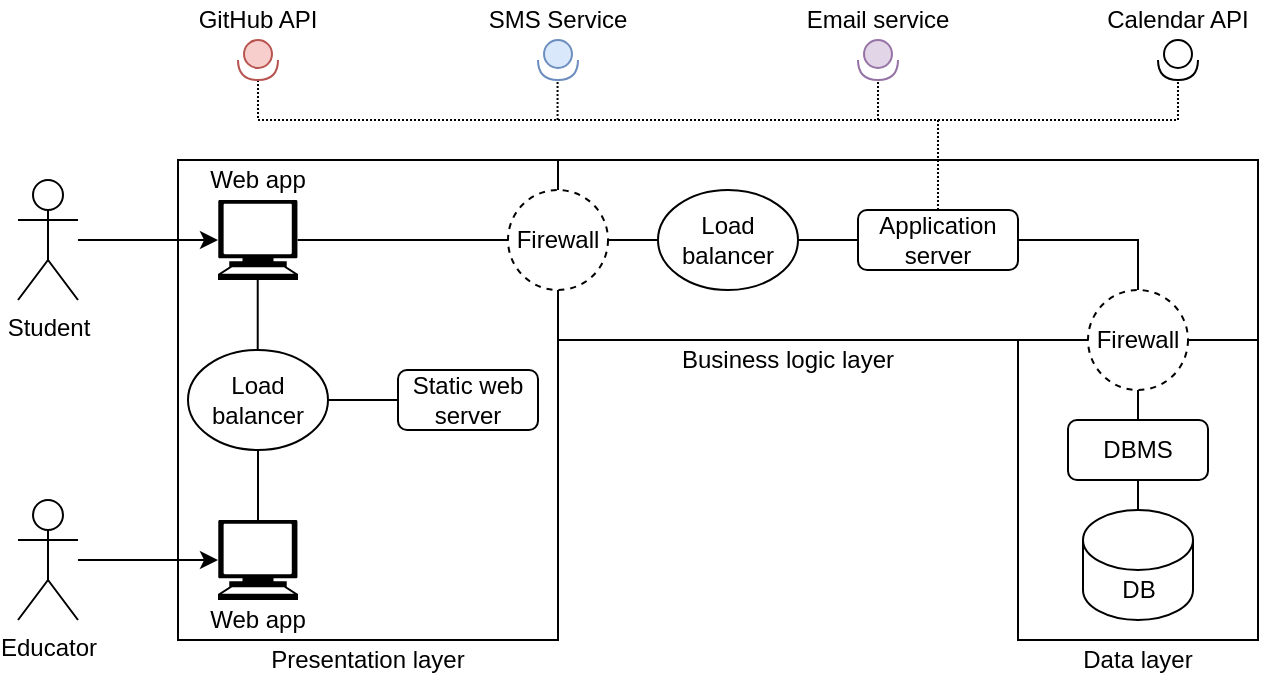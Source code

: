 <mxfile version="22.1.16" type="google">
  <diagram name="Pagina-1" id="sDBWxJY-DbSgJdli4Ivp">
    <mxGraphModel grid="1" page="0" gridSize="10" guides="1" tooltips="1" connect="1" arrows="1" fold="1" pageScale="1" pageWidth="827" pageHeight="1169" math="0" shadow="0">
      <root>
        <mxCell id="0" />
        <mxCell id="1" parent="0" />
        <mxCell id="uJgw5pNOBxBgT4Dnz1Ql-39" value="" style="rounded=0;whiteSpace=wrap;html=1;" vertex="1" parent="1">
          <mxGeometry x="440" y="270" width="120" height="150" as="geometry" />
        </mxCell>
        <mxCell id="uJgw5pNOBxBgT4Dnz1Ql-37" value="" style="rounded=0;whiteSpace=wrap;html=1;" vertex="1" parent="1">
          <mxGeometry x="210" y="180" width="350" height="90" as="geometry" />
        </mxCell>
        <mxCell id="uJgw5pNOBxBgT4Dnz1Ql-22" value="" style="rounded=0;whiteSpace=wrap;html=1;" vertex="1" parent="1">
          <mxGeometry x="20" y="180" width="190" height="240" as="geometry" />
        </mxCell>
        <mxCell id="uJgw5pNOBxBgT4Dnz1Ql-2" value="Educator" style="shape=umlActor;verticalLabelPosition=bottom;verticalAlign=top;html=1;outlineConnect=0;" vertex="1" parent="1">
          <mxGeometry x="-60" y="350" width="30" height="60" as="geometry" />
        </mxCell>
        <mxCell id="uJgw5pNOBxBgT4Dnz1Ql-5" value="Student" style="shape=umlActor;verticalLabelPosition=bottom;verticalAlign=top;html=1;outlineConnect=0;" vertex="1" parent="1">
          <mxGeometry x="-60" y="190" width="30" height="60" as="geometry" />
        </mxCell>
        <mxCell id="uJgw5pNOBxBgT4Dnz1Ql-11" value="" style="shape=mxgraph.signs.tech.computer;html=1;pointerEvents=1;fillColor=#000000;strokeColor=none;verticalLabelPosition=bottom;verticalAlign=top;align=center;" vertex="1" parent="1">
          <mxGeometry x="40" y="200" width="40" height="40" as="geometry" />
        </mxCell>
        <mxCell id="uJgw5pNOBxBgT4Dnz1Ql-15" value="" style="shape=mxgraph.signs.tech.computer;html=1;pointerEvents=1;fillColor=#000000;strokeColor=none;verticalLabelPosition=bottom;verticalAlign=top;align=center;" vertex="1" parent="1">
          <mxGeometry x="40" y="360" width="40" height="40" as="geometry" />
        </mxCell>
        <mxCell id="uJgw5pNOBxBgT4Dnz1Ql-17" value="Static web server" style="rounded=1;whiteSpace=wrap;html=1;" vertex="1" parent="1">
          <mxGeometry x="130" y="285" width="70" height="30" as="geometry" />
        </mxCell>
        <mxCell id="uJgw5pNOBxBgT4Dnz1Ql-21" style="edgeStyle=orthogonalEdgeStyle;rounded=0;orthogonalLoop=1;jettySize=auto;html=1;entryX=0;entryY=0.5;entryDx=0;entryDy=0;endArrow=none;endFill=0;exitX=1;exitY=0.5;exitDx=0;exitDy=0;" edge="1" parent="1" source="LvV7ADSzp7npgohqQpUz-3" target="uJgw5pNOBxBgT4Dnz1Ql-17">
          <mxGeometry relative="1" as="geometry" />
        </mxCell>
        <mxCell id="uJgw5pNOBxBgT4Dnz1Ql-20" style="edgeStyle=orthogonalEdgeStyle;rounded=0;orthogonalLoop=1;jettySize=auto;html=1;entryX=0.5;entryY=0;entryDx=0;entryDy=0;entryPerimeter=0;endArrow=none;endFill=0;exitX=0.5;exitY=1;exitDx=0;exitDy=0;" edge="1" parent="1" source="LvV7ADSzp7npgohqQpUz-3" target="uJgw5pNOBxBgT4Dnz1Ql-15">
          <mxGeometry relative="1" as="geometry" />
        </mxCell>
        <mxCell id="uJgw5pNOBxBgT4Dnz1Ql-23" value="Firewall" style="ellipse;whiteSpace=wrap;html=1;aspect=fixed;dashed=1;" vertex="1" parent="1">
          <mxGeometry x="185" y="195" width="50" height="50" as="geometry" />
        </mxCell>
        <mxCell id="uJgw5pNOBxBgT4Dnz1Ql-24" style="edgeStyle=orthogonalEdgeStyle;rounded=0;orthogonalLoop=1;jettySize=auto;html=1;entryX=0.995;entryY=0.5;entryDx=0;entryDy=0;entryPerimeter=0;endArrow=none;endFill=0;" edge="1" parent="1" source="uJgw5pNOBxBgT4Dnz1Ql-23" target="uJgw5pNOBxBgT4Dnz1Ql-11">
          <mxGeometry relative="1" as="geometry" />
        </mxCell>
        <mxCell id="uJgw5pNOBxBgT4Dnz1Ql-26" value="Application server" style="rounded=1;whiteSpace=wrap;html=1;" vertex="1" parent="1">
          <mxGeometry x="360" y="205" width="80" height="30" as="geometry" />
        </mxCell>
        <mxCell id="uJgw5pNOBxBgT4Dnz1Ql-27" value="Firewall" style="ellipse;whiteSpace=wrap;html=1;aspect=fixed;dashed=1;" vertex="1" parent="1">
          <mxGeometry x="475" y="245" width="50" height="50" as="geometry" />
        </mxCell>
        <mxCell id="uJgw5pNOBxBgT4Dnz1Ql-28" value="DBMS" style="rounded=1;whiteSpace=wrap;html=1;" vertex="1" parent="1">
          <mxGeometry x="465" y="310" width="70" height="30" as="geometry" />
        </mxCell>
        <mxCell id="uJgw5pNOBxBgT4Dnz1Ql-29" value="DB" style="shape=cylinder3;whiteSpace=wrap;html=1;boundedLbl=1;backgroundOutline=1;size=15;" vertex="1" parent="1">
          <mxGeometry x="472.5" y="355" width="55" height="55" as="geometry" />
        </mxCell>
        <mxCell id="uJgw5pNOBxBgT4Dnz1Ql-30" style="edgeStyle=orthogonalEdgeStyle;rounded=0;orthogonalLoop=1;jettySize=auto;html=1;endArrow=none;endFill=0;exitX=0.5;exitY=1;exitDx=0;exitDy=0;entryX=0.5;entryY=0;entryDx=0;entryDy=0;" edge="1" parent="1" source="uJgw5pNOBxBgT4Dnz1Ql-27" target="uJgw5pNOBxBgT4Dnz1Ql-28">
          <mxGeometry relative="1" as="geometry">
            <mxPoint x="750" y="220" as="targetPoint" />
          </mxGeometry>
        </mxCell>
        <mxCell id="uJgw5pNOBxBgT4Dnz1Ql-35" value="Presentation layer" style="text;html=1;strokeColor=none;fillColor=none;align=center;verticalAlign=middle;whiteSpace=wrap;rounded=0;" vertex="1" parent="1">
          <mxGeometry x="20" y="420" width="190" height="20" as="geometry" />
        </mxCell>
        <mxCell id="uJgw5pNOBxBgT4Dnz1Ql-38" value="Business logic layer" style="text;html=1;strokeColor=none;fillColor=none;align=center;verticalAlign=middle;whiteSpace=wrap;rounded=0;" vertex="1" parent="1">
          <mxGeometry x="210" y="270" width="230" height="20" as="geometry" />
        </mxCell>
        <mxCell id="uJgw5pNOBxBgT4Dnz1Ql-40" value="Data layer" style="text;html=1;strokeColor=none;fillColor=none;align=center;verticalAlign=middle;whiteSpace=wrap;rounded=0;" vertex="1" parent="1">
          <mxGeometry x="440" y="420" width="120" height="20" as="geometry" />
        </mxCell>
        <mxCell id="uJgw5pNOBxBgT4Dnz1Ql-41" style="edgeStyle=orthogonalEdgeStyle;rounded=0;orthogonalLoop=1;jettySize=auto;html=1;entryX=0;entryY=0.5;entryDx=0;entryDy=0;entryPerimeter=0;" edge="1" parent="1" source="uJgw5pNOBxBgT4Dnz1Ql-5" target="uJgw5pNOBxBgT4Dnz1Ql-11">
          <mxGeometry relative="1" as="geometry" />
        </mxCell>
        <mxCell id="uJgw5pNOBxBgT4Dnz1Ql-42" style="edgeStyle=orthogonalEdgeStyle;rounded=0;orthogonalLoop=1;jettySize=auto;html=1;entryX=0;entryY=0.5;entryDx=0;entryDy=0;entryPerimeter=0;" edge="1" parent="1" source="uJgw5pNOBxBgT4Dnz1Ql-2" target="uJgw5pNOBxBgT4Dnz1Ql-15">
          <mxGeometry relative="1" as="geometry" />
        </mxCell>
        <mxCell id="uJgw5pNOBxBgT4Dnz1Ql-48" value="SMS Service" style="text;html=1;strokeColor=none;fillColor=none;align=center;verticalAlign=middle;whiteSpace=wrap;rounded=0;" vertex="1" parent="1">
          <mxGeometry x="170" y="100" width="80" height="20" as="geometry" />
        </mxCell>
        <mxCell id="uJgw5pNOBxBgT4Dnz1Ql-49" value="Calendar API" style="text;html=1;strokeColor=none;fillColor=none;align=center;verticalAlign=middle;whiteSpace=wrap;rounded=0;" vertex="1" parent="1">
          <mxGeometry x="480" y="100" width="80" height="20" as="geometry" />
        </mxCell>
        <mxCell id="uJgw5pNOBxBgT4Dnz1Ql-50" value="Email service" style="text;html=1;strokeColor=none;fillColor=none;align=center;verticalAlign=middle;whiteSpace=wrap;rounded=0;" vertex="1" parent="1">
          <mxGeometry x="330" y="100" width="80" height="20" as="geometry" />
        </mxCell>
        <mxCell id="uJgw5pNOBxBgT4Dnz1Ql-51" value="GitHub API" style="text;html=1;strokeColor=none;fillColor=none;align=center;verticalAlign=middle;whiteSpace=wrap;rounded=0;" vertex="1" parent="1">
          <mxGeometry x="20" y="100" width="80" height="20" as="geometry" />
        </mxCell>
        <mxCell id="uJgw5pNOBxBgT4Dnz1Ql-52" value="" style="shape=providedRequiredInterface;html=1;verticalLabelPosition=bottom;sketch=0;rotation=90;" vertex="1" parent="1">
          <mxGeometry x="510" y="120" width="20" height="20" as="geometry" />
        </mxCell>
        <mxCell id="LvV7ADSzp7npgohqQpUz-17" style="edgeStyle=orthogonalEdgeStyle;rounded=0;orthogonalLoop=1;jettySize=auto;html=1;entryX=0.5;entryY=0;entryDx=0;entryDy=0;endArrow=none;endFill=0;dashed=1;dashPattern=1 1;" edge="1" parent="1" target="uJgw5pNOBxBgT4Dnz1Ql-26">
          <mxGeometry relative="1" as="geometry">
            <Array as="points">
              <mxPoint x="60" y="160" />
              <mxPoint x="400" y="160" />
            </Array>
            <mxPoint x="60" y="140" as="sourcePoint" />
          </mxGeometry>
        </mxCell>
        <mxCell id="LvV7ADSzp7npgohqQpUz-1" value="Web app" style="text;html=1;strokeColor=none;fillColor=none;align=center;verticalAlign=middle;whiteSpace=wrap;rounded=0;" vertex="1" parent="1">
          <mxGeometry x="20" y="180" width="80" height="20" as="geometry" />
        </mxCell>
        <mxCell id="LvV7ADSzp7npgohqQpUz-2" value="Web app" style="text;html=1;strokeColor=none;fillColor=none;align=center;verticalAlign=middle;whiteSpace=wrap;rounded=0;" vertex="1" parent="1">
          <mxGeometry x="20" y="400" width="80" height="20" as="geometry" />
        </mxCell>
        <mxCell id="LvV7ADSzp7npgohqQpUz-3" value="Load balancer" style="ellipse;whiteSpace=wrap;html=1;" vertex="1" parent="1">
          <mxGeometry x="25" y="275" width="70" height="50" as="geometry" />
        </mxCell>
        <mxCell id="LvV7ADSzp7npgohqQpUz-4" style="edgeStyle=orthogonalEdgeStyle;rounded=0;orthogonalLoop=1;jettySize=auto;html=1;entryX=0.5;entryY=0;entryDx=0;entryDy=0;entryPerimeter=0;endArrow=none;endFill=0;exitX=0.5;exitY=1;exitDx=0;exitDy=0;" edge="1" parent="1">
          <mxGeometry relative="1" as="geometry">
            <mxPoint x="59.86" y="240" as="sourcePoint" />
            <mxPoint x="59.86" y="275" as="targetPoint" />
          </mxGeometry>
        </mxCell>
        <mxCell id="LvV7ADSzp7npgohqQpUz-5" value="Load balancer" style="ellipse;whiteSpace=wrap;html=1;" vertex="1" parent="1">
          <mxGeometry x="260" y="195" width="70" height="50" as="geometry" />
        </mxCell>
        <mxCell id="LvV7ADSzp7npgohqQpUz-6" style="edgeStyle=orthogonalEdgeStyle;rounded=0;orthogonalLoop=1;jettySize=auto;html=1;entryX=1;entryY=0.5;entryDx=0;entryDy=0;endArrow=none;endFill=0;exitX=0;exitY=0.5;exitDx=0;exitDy=0;" edge="1" parent="1" source="LvV7ADSzp7npgohqQpUz-5" target="uJgw5pNOBxBgT4Dnz1Ql-23">
          <mxGeometry relative="1" as="geometry">
            <mxPoint x="195" y="230" as="sourcePoint" />
            <mxPoint x="90" y="230" as="targetPoint" />
          </mxGeometry>
        </mxCell>
        <mxCell id="LvV7ADSzp7npgohqQpUz-7" style="edgeStyle=orthogonalEdgeStyle;rounded=0;orthogonalLoop=1;jettySize=auto;html=1;entryX=1;entryY=0.5;entryDx=0;entryDy=0;endArrow=none;endFill=0;exitX=0;exitY=0.5;exitDx=0;exitDy=0;" edge="1" parent="1" source="uJgw5pNOBxBgT4Dnz1Ql-26" target="LvV7ADSzp7npgohqQpUz-5">
          <mxGeometry relative="1" as="geometry">
            <mxPoint x="275" y="230" as="sourcePoint" />
            <mxPoint x="245" y="230" as="targetPoint" />
          </mxGeometry>
        </mxCell>
        <mxCell id="LvV7ADSzp7npgohqQpUz-8" style="edgeStyle=orthogonalEdgeStyle;rounded=0;orthogonalLoop=1;jettySize=auto;html=1;endArrow=none;endFill=0;entryX=0.5;entryY=0;entryDx=0;entryDy=0;entryPerimeter=0;" edge="1" parent="1" target="uJgw5pNOBxBgT4Dnz1Ql-29">
          <mxGeometry relative="1" as="geometry">
            <mxPoint x="510" y="320" as="targetPoint" />
            <mxPoint x="500" y="340" as="sourcePoint" />
          </mxGeometry>
        </mxCell>
        <mxCell id="LvV7ADSzp7npgohqQpUz-9" style="edgeStyle=orthogonalEdgeStyle;rounded=0;orthogonalLoop=1;jettySize=auto;html=1;endArrow=none;endFill=0;exitX=1;exitY=0.5;exitDx=0;exitDy=0;entryX=0.5;entryY=0;entryDx=0;entryDy=0;" edge="1" parent="1" source="uJgw5pNOBxBgT4Dnz1Ql-26" target="uJgw5pNOBxBgT4Dnz1Ql-27">
          <mxGeometry relative="1" as="geometry">
            <mxPoint x="510" y="320" as="targetPoint" />
            <mxPoint x="510" y="305" as="sourcePoint" />
          </mxGeometry>
        </mxCell>
        <mxCell id="LvV7ADSzp7npgohqQpUz-18" value="" style="endArrow=none;html=1;rounded=0;entryX=1;entryY=0.5;entryDx=0;entryDy=0;entryPerimeter=0;dashed=1;dashPattern=1 1;" edge="1" parent="1" target="uJgw5pNOBxBgT4Dnz1Ql-52">
          <mxGeometry width="50" height="50" relative="1" as="geometry">
            <mxPoint x="400" y="160" as="sourcePoint" />
            <mxPoint x="200" y="50" as="targetPoint" />
            <Array as="points">
              <mxPoint x="520" y="160" />
            </Array>
          </mxGeometry>
        </mxCell>
        <mxCell id="LvV7ADSzp7npgohqQpUz-19" value="" style="endArrow=none;html=1;rounded=0;entryX=1;entryY=0.5;entryDx=0;entryDy=0;entryPerimeter=0;dashed=1;dashPattern=1 1;" edge="1" parent="1">
          <mxGeometry width="50" height="50" relative="1" as="geometry">
            <mxPoint x="370" y="160" as="sourcePoint" />
            <mxPoint x="370" y="140" as="targetPoint" />
            <Array as="points">
              <mxPoint x="370" y="150" />
            </Array>
          </mxGeometry>
        </mxCell>
        <mxCell id="LvV7ADSzp7npgohqQpUz-20" value="" style="endArrow=none;html=1;rounded=0;entryX=1;entryY=0.5;entryDx=0;entryDy=0;entryPerimeter=0;dashed=1;dashPattern=1 1;" edge="1" parent="1">
          <mxGeometry width="50" height="50" relative="1" as="geometry">
            <mxPoint x="209.78" y="160" as="sourcePoint" />
            <mxPoint x="209.78" y="140" as="targetPoint" />
            <Array as="points">
              <mxPoint x="209.78" y="150" />
            </Array>
          </mxGeometry>
        </mxCell>
        <mxCell id="5rB5XFWXq177zT4U37bm-2" value="" style="shape=providedRequiredInterface;html=1;verticalLabelPosition=bottom;sketch=0;rotation=90;fillColor=#e1d5e7;strokeColor=#9673a6;" vertex="1" parent="1">
          <mxGeometry x="360" y="120" width="20" height="20" as="geometry" />
        </mxCell>
        <mxCell id="5rB5XFWXq177zT4U37bm-3" value="" style="shape=providedRequiredInterface;html=1;verticalLabelPosition=bottom;sketch=0;rotation=90;fillColor=#dae8fc;strokeColor=#6c8ebf;" vertex="1" parent="1">
          <mxGeometry x="200" y="120" width="20" height="20" as="geometry" />
        </mxCell>
        <mxCell id="5rB5XFWXq177zT4U37bm-4" value="" style="shape=providedRequiredInterface;html=1;verticalLabelPosition=bottom;sketch=0;rotation=90;fillColor=#f8cecc;strokeColor=#b85450;" vertex="1" parent="1">
          <mxGeometry x="50" y="120" width="20" height="20" as="geometry" />
        </mxCell>
      </root>
    </mxGraphModel>
  </diagram>
</mxfile>
